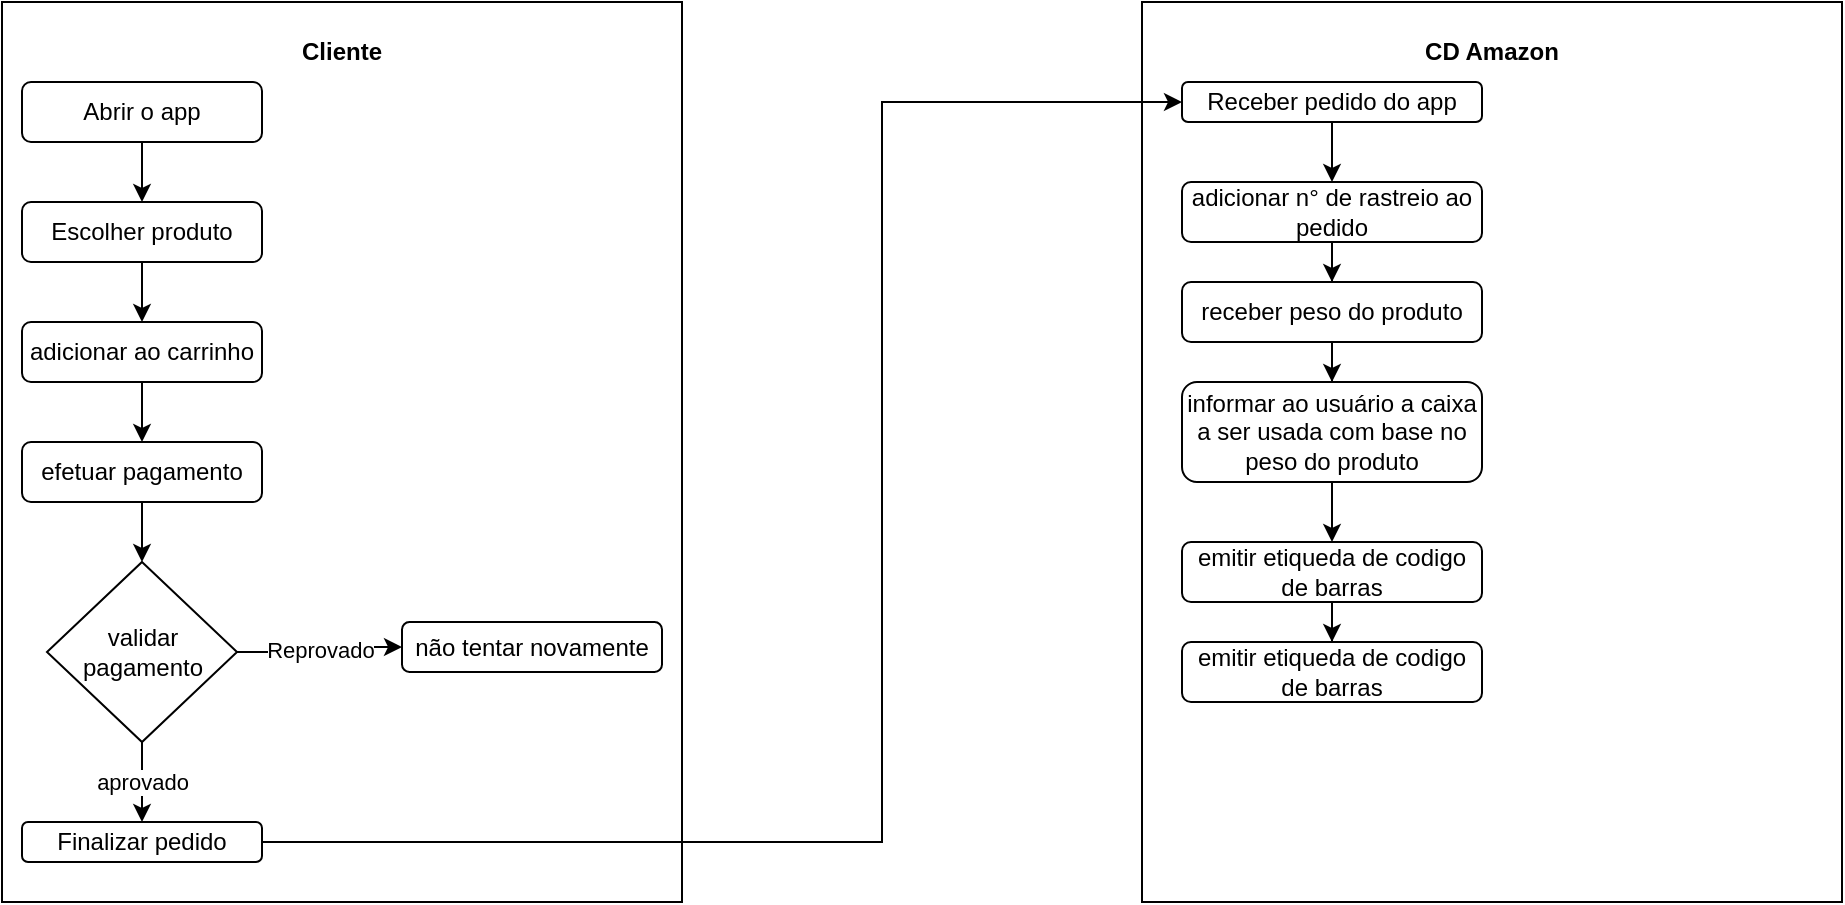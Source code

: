 <mxfile version="21.1.2" type="github">
  <diagram name="Página-1" id="UAK1KAQBqoK76anahQVk">
    <mxGraphModel dx="1009" dy="3842" grid="1" gridSize="10" guides="1" tooltips="1" connect="1" arrows="1" fold="1" page="1" pageScale="1" pageWidth="2339" pageHeight="3300" math="0" shadow="0">
      <root>
        <mxCell id="0" />
        <mxCell id="1" parent="0" />
        <mxCell id="-LYPNozy2RQMqdCgS2NU-43" value="&lt;p style=&quot;margin:0px;margin-top:4px;text-align:center;&quot;&gt;&lt;br&gt;&lt;b&gt;Cliente&lt;/b&gt;&lt;/p&gt;&lt;p style=&quot;margin:0px;margin-top:4px;text-align:center;&quot;&gt;&lt;b&gt;&lt;br&gt;&lt;/b&gt;&lt;/p&gt;" style="verticalAlign=top;align=left;overflow=fill;fontSize=12;fontFamily=Helvetica;html=1;whiteSpace=wrap;" vertex="1" parent="1">
          <mxGeometry x="40" y="-3280" width="340" height="450" as="geometry" />
        </mxCell>
        <mxCell id="-LYPNozy2RQMqdCgS2NU-48" value="" style="edgeStyle=orthogonalEdgeStyle;rounded=0;orthogonalLoop=1;jettySize=auto;html=1;" edge="1" parent="1" source="-LYPNozy2RQMqdCgS2NU-45" target="-LYPNozy2RQMqdCgS2NU-47">
          <mxGeometry relative="1" as="geometry" />
        </mxCell>
        <mxCell id="-LYPNozy2RQMqdCgS2NU-45" value="Abrir o app" style="rounded=1;whiteSpace=wrap;html=1;" vertex="1" parent="1">
          <mxGeometry x="50" y="-3240" width="120" height="30" as="geometry" />
        </mxCell>
        <mxCell id="-LYPNozy2RQMqdCgS2NU-50" value="" style="edgeStyle=orthogonalEdgeStyle;rounded=0;orthogonalLoop=1;jettySize=auto;html=1;" edge="1" parent="1" source="-LYPNozy2RQMqdCgS2NU-47" target="-LYPNozy2RQMqdCgS2NU-49">
          <mxGeometry relative="1" as="geometry" />
        </mxCell>
        <mxCell id="-LYPNozy2RQMqdCgS2NU-47" value="Escolher produto" style="rounded=1;whiteSpace=wrap;html=1;" vertex="1" parent="1">
          <mxGeometry x="50" y="-3180" width="120" height="30" as="geometry" />
        </mxCell>
        <mxCell id="-LYPNozy2RQMqdCgS2NU-52" value="" style="edgeStyle=orthogonalEdgeStyle;rounded=0;orthogonalLoop=1;jettySize=auto;html=1;" edge="1" parent="1" source="-LYPNozy2RQMqdCgS2NU-49" target="-LYPNozy2RQMqdCgS2NU-51">
          <mxGeometry relative="1" as="geometry" />
        </mxCell>
        <mxCell id="-LYPNozy2RQMqdCgS2NU-49" value="adicionar ao carrinho" style="rounded=1;whiteSpace=wrap;html=1;" vertex="1" parent="1">
          <mxGeometry x="50" y="-3120" width="120" height="30" as="geometry" />
        </mxCell>
        <mxCell id="-LYPNozy2RQMqdCgS2NU-54" style="edgeStyle=orthogonalEdgeStyle;rounded=0;orthogonalLoop=1;jettySize=auto;html=1;exitX=0.5;exitY=1;exitDx=0;exitDy=0;" edge="1" parent="1" source="-LYPNozy2RQMqdCgS2NU-51" target="-LYPNozy2RQMqdCgS2NU-53">
          <mxGeometry relative="1" as="geometry" />
        </mxCell>
        <mxCell id="-LYPNozy2RQMqdCgS2NU-51" value="efetuar pagamento" style="rounded=1;whiteSpace=wrap;html=1;" vertex="1" parent="1">
          <mxGeometry x="50" y="-3060" width="120" height="30" as="geometry" />
        </mxCell>
        <mxCell id="-LYPNozy2RQMqdCgS2NU-56" value="Reprovado" style="edgeStyle=orthogonalEdgeStyle;rounded=0;orthogonalLoop=1;jettySize=auto;html=1;" edge="1" parent="1" source="-LYPNozy2RQMqdCgS2NU-53" target="-LYPNozy2RQMqdCgS2NU-55">
          <mxGeometry relative="1" as="geometry" />
        </mxCell>
        <mxCell id="-LYPNozy2RQMqdCgS2NU-58" value="aprovado" style="edgeStyle=orthogonalEdgeStyle;rounded=0;orthogonalLoop=1;jettySize=auto;html=1;" edge="1" parent="1" source="-LYPNozy2RQMqdCgS2NU-53" target="-LYPNozy2RQMqdCgS2NU-57">
          <mxGeometry relative="1" as="geometry" />
        </mxCell>
        <mxCell id="-LYPNozy2RQMqdCgS2NU-53" value="validar pagamento" style="rhombus;whiteSpace=wrap;html=1;" vertex="1" parent="1">
          <mxGeometry x="62.5" y="-3000" width="95" height="90" as="geometry" />
        </mxCell>
        <mxCell id="-LYPNozy2RQMqdCgS2NU-55" value="não tentar novamente" style="rounded=1;whiteSpace=wrap;html=1;" vertex="1" parent="1">
          <mxGeometry x="240" y="-2970" width="130" height="25" as="geometry" />
        </mxCell>
        <mxCell id="-LYPNozy2RQMqdCgS2NU-57" value="Finalizar pedido" style="rounded=1;whiteSpace=wrap;html=1;" vertex="1" parent="1">
          <mxGeometry x="50" y="-2870" width="120" height="20" as="geometry" />
        </mxCell>
        <mxCell id="-LYPNozy2RQMqdCgS2NU-59" value="&lt;p style=&quot;margin:0px;margin-top:4px;text-align:center;&quot;&gt;&lt;br&gt;&lt;b&gt;CD Amazon&lt;/b&gt;&lt;/p&gt;" style="verticalAlign=top;align=left;overflow=fill;fontSize=12;fontFamily=Helvetica;html=1;whiteSpace=wrap;" vertex="1" parent="1">
          <mxGeometry x="610" y="-3280" width="350" height="450" as="geometry" />
        </mxCell>
        <mxCell id="-LYPNozy2RQMqdCgS2NU-60" value="" style="endArrow=classic;html=1;rounded=0;exitX=1;exitY=0.5;exitDx=0;exitDy=0;entryX=0;entryY=0.5;entryDx=0;entryDy=0;" edge="1" parent="1" source="-LYPNozy2RQMqdCgS2NU-57" target="-LYPNozy2RQMqdCgS2NU-61">
          <mxGeometry width="50" height="50" relative="1" as="geometry">
            <mxPoint x="500" y="-2960" as="sourcePoint" />
            <mxPoint x="480" y="-3180" as="targetPoint" />
            <Array as="points">
              <mxPoint x="480" y="-2860" />
              <mxPoint x="480" y="-3230" />
            </Array>
          </mxGeometry>
        </mxCell>
        <mxCell id="-LYPNozy2RQMqdCgS2NU-65" value="" style="edgeStyle=orthogonalEdgeStyle;rounded=0;orthogonalLoop=1;jettySize=auto;html=1;" edge="1" parent="1" source="-LYPNozy2RQMqdCgS2NU-61" target="-LYPNozy2RQMqdCgS2NU-64">
          <mxGeometry relative="1" as="geometry" />
        </mxCell>
        <mxCell id="-LYPNozy2RQMqdCgS2NU-61" value="Receber pedido do app" style="rounded=1;whiteSpace=wrap;html=1;" vertex="1" parent="1">
          <mxGeometry x="630" y="-3240" width="150" height="20" as="geometry" />
        </mxCell>
        <mxCell id="-LYPNozy2RQMqdCgS2NU-77" value="" style="edgeStyle=orthogonalEdgeStyle;rounded=0;orthogonalLoop=1;jettySize=auto;html=1;" edge="1" parent="1" source="-LYPNozy2RQMqdCgS2NU-64" target="-LYPNozy2RQMqdCgS2NU-76">
          <mxGeometry relative="1" as="geometry" />
        </mxCell>
        <mxCell id="-LYPNozy2RQMqdCgS2NU-64" value="adicionar n° de rastreio ao pedido" style="rounded=1;whiteSpace=wrap;html=1;" vertex="1" parent="1">
          <mxGeometry x="630" y="-3190" width="150" height="30" as="geometry" />
        </mxCell>
        <mxCell id="-LYPNozy2RQMqdCgS2NU-79" value="" style="edgeStyle=orthogonalEdgeStyle;rounded=0;orthogonalLoop=1;jettySize=auto;html=1;" edge="1" parent="1" source="-LYPNozy2RQMqdCgS2NU-76" target="-LYPNozy2RQMqdCgS2NU-78">
          <mxGeometry relative="1" as="geometry" />
        </mxCell>
        <mxCell id="-LYPNozy2RQMqdCgS2NU-76" value="receber peso do produto" style="rounded=1;whiteSpace=wrap;html=1;" vertex="1" parent="1">
          <mxGeometry x="630" y="-3140" width="150" height="30" as="geometry" />
        </mxCell>
        <mxCell id="-LYPNozy2RQMqdCgS2NU-81" value="" style="edgeStyle=orthogonalEdgeStyle;rounded=0;orthogonalLoop=1;jettySize=auto;html=1;" edge="1" parent="1" source="-LYPNozy2RQMqdCgS2NU-78" target="-LYPNozy2RQMqdCgS2NU-80">
          <mxGeometry relative="1" as="geometry" />
        </mxCell>
        <mxCell id="-LYPNozy2RQMqdCgS2NU-78" value="informar ao usuário a caixa a ser usada com base no peso do produto" style="rounded=1;whiteSpace=wrap;html=1;" vertex="1" parent="1">
          <mxGeometry x="630" y="-3090" width="150" height="50" as="geometry" />
        </mxCell>
        <mxCell id="-LYPNozy2RQMqdCgS2NU-83" value="" style="edgeStyle=orthogonalEdgeStyle;rounded=0;orthogonalLoop=1;jettySize=auto;html=1;" edge="1" parent="1" source="-LYPNozy2RQMqdCgS2NU-80" target="-LYPNozy2RQMqdCgS2NU-82">
          <mxGeometry relative="1" as="geometry" />
        </mxCell>
        <mxCell id="-LYPNozy2RQMqdCgS2NU-80" value="emitir etiqueda de codigo de barras" style="rounded=1;whiteSpace=wrap;html=1;" vertex="1" parent="1">
          <mxGeometry x="630" y="-3010" width="150" height="30" as="geometry" />
        </mxCell>
        <mxCell id="-LYPNozy2RQMqdCgS2NU-82" value="emitir etiqueda de codigo de barras" style="rounded=1;whiteSpace=wrap;html=1;" vertex="1" parent="1">
          <mxGeometry x="630" y="-2960" width="150" height="30" as="geometry" />
        </mxCell>
      </root>
    </mxGraphModel>
  </diagram>
</mxfile>
